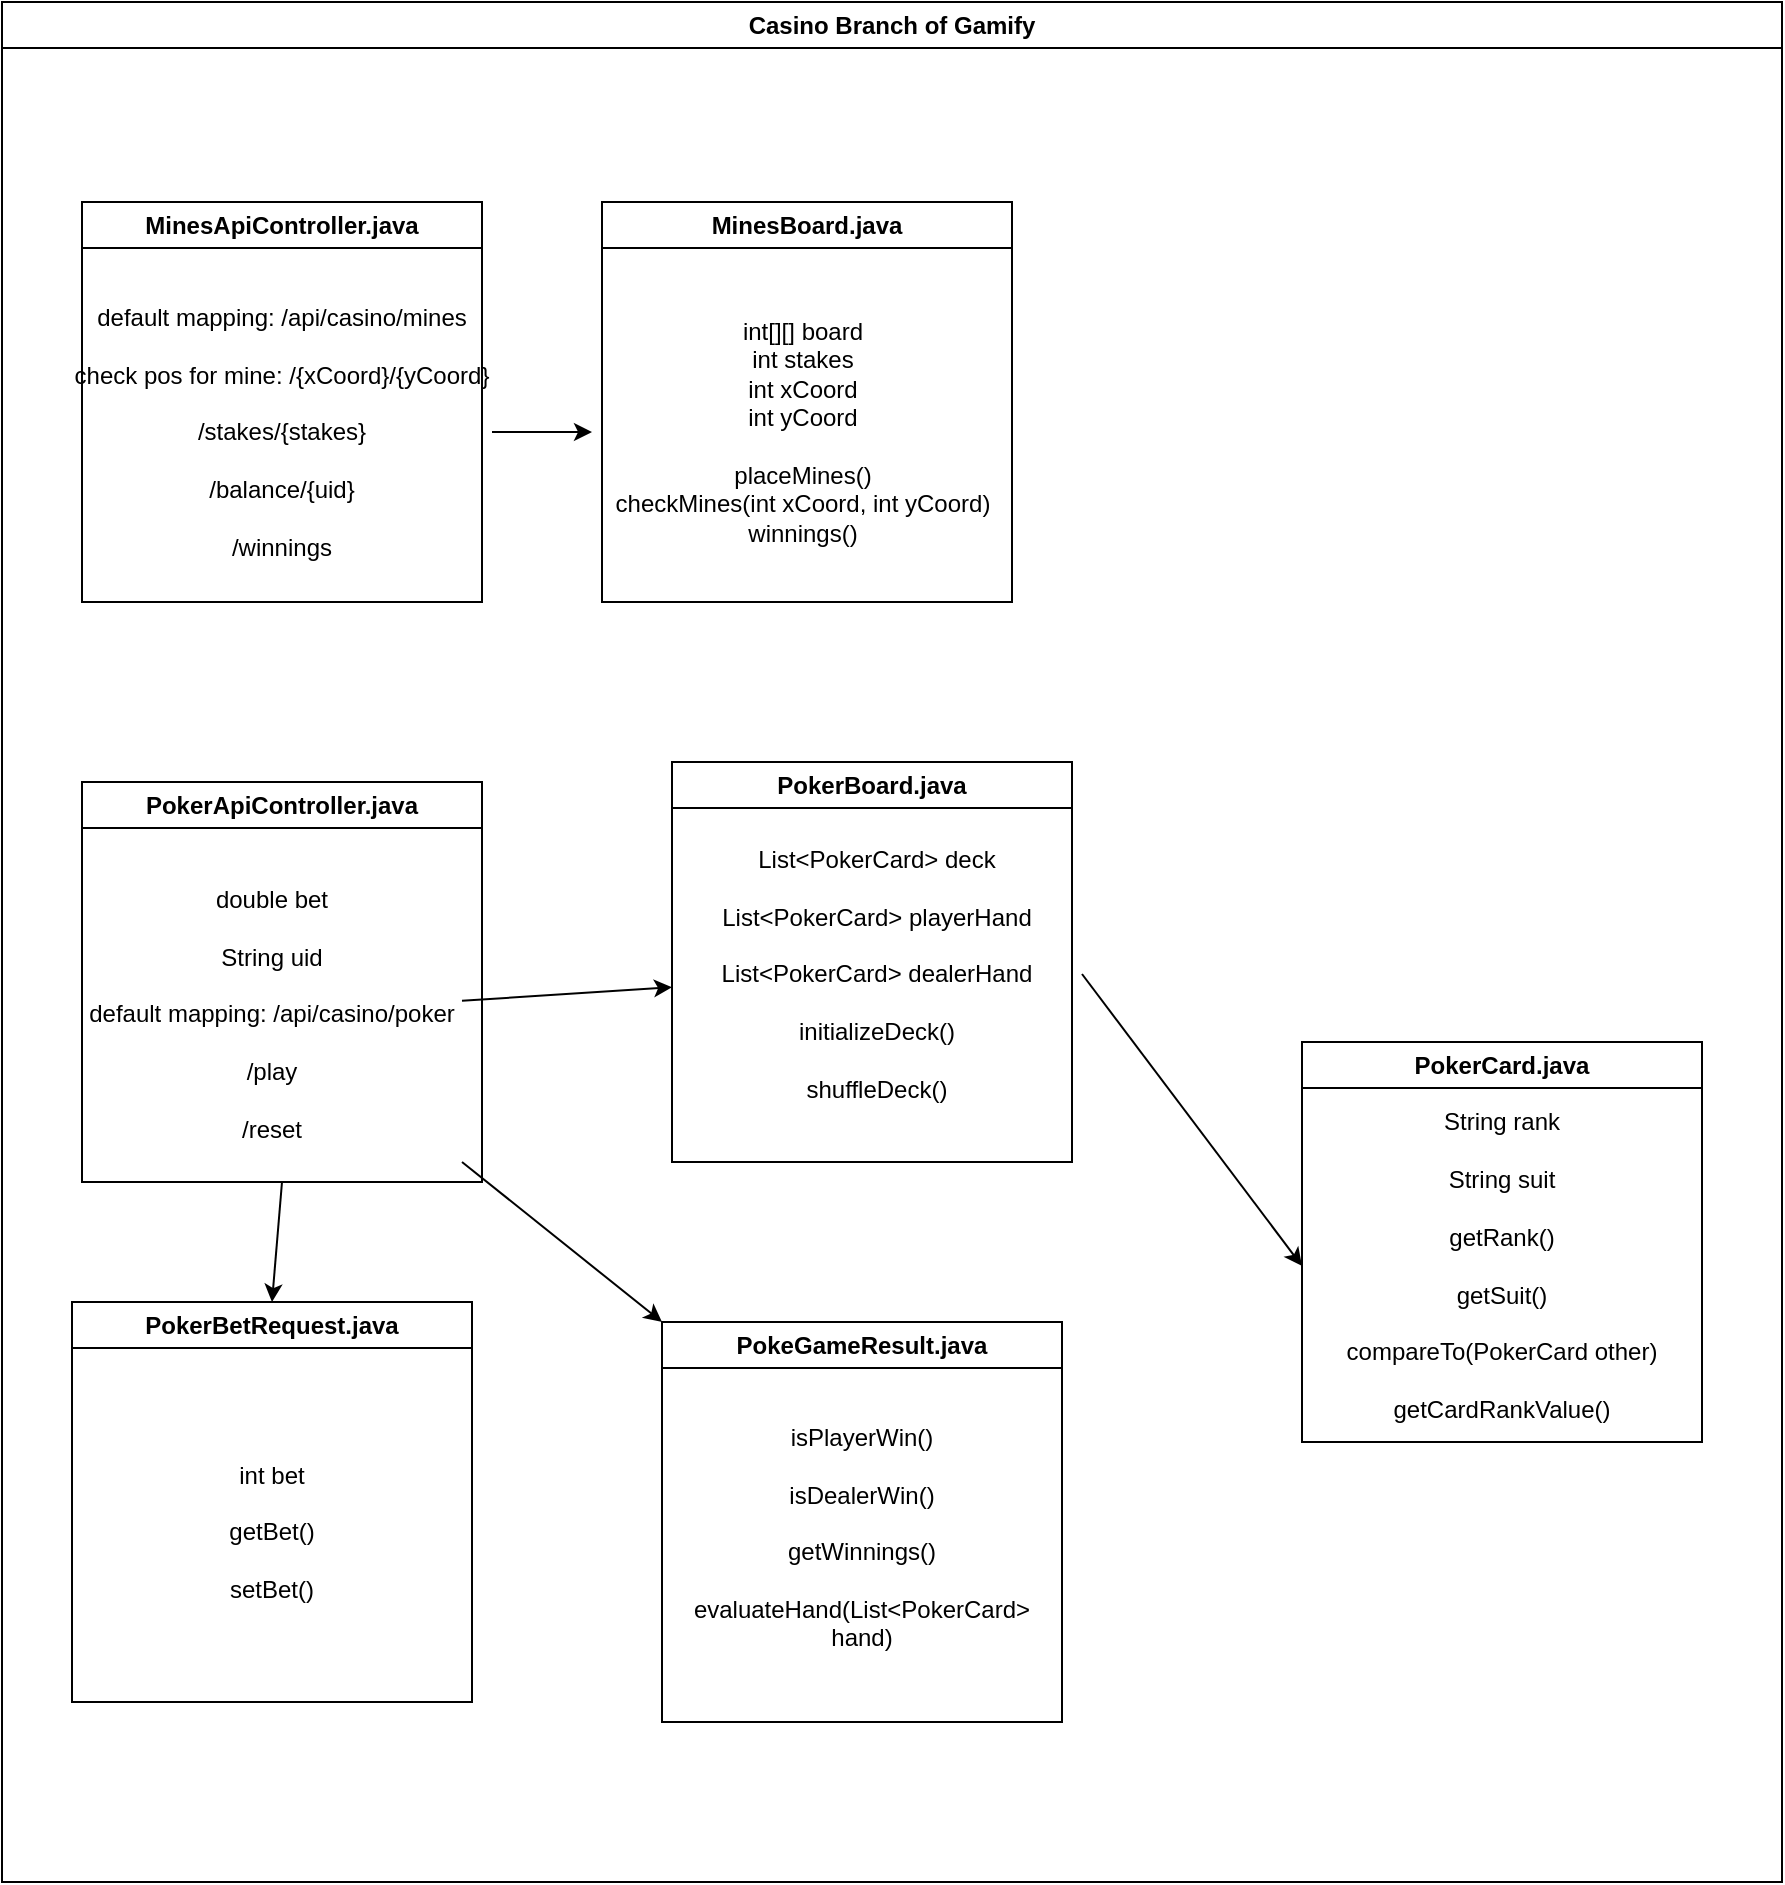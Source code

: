 <mxfile>
    <diagram id="KYV1XObxaJGmMunvIiFv" name="Page-1">
        <mxGraphModel dx="2097" dy="993" grid="1" gridSize="10" guides="1" tooltips="1" connect="1" arrows="1" fold="1" page="1" pageScale="1" pageWidth="850" pageHeight="1100" math="0" shadow="0">
            <root>
                <mxCell id="0"/>
                <mxCell id="1" parent="0"/>
                <mxCell id="3" value="MinesBoard.java" style="swimlane;whiteSpace=wrap;html=1;" parent="1" vertex="1">
                    <mxGeometry x="180" y="130" width="205" height="200" as="geometry"/>
                </mxCell>
                <mxCell id="5" value="int[][] board&lt;br&gt;int stakes&lt;br&gt;int xCoord&lt;br&gt;int yCoord&lt;br&gt;&lt;br&gt;placeMines()&lt;br&gt;checkMines(int xCoord, int yCoord)&lt;br&gt;winnings()" style="text;html=1;align=center;verticalAlign=middle;resizable=0;points=[];autosize=1;strokeColor=none;fillColor=none;" parent="3" vertex="1">
                    <mxGeometry x="-5" y="50" width="210" height="130" as="geometry"/>
                </mxCell>
                <mxCell id="6" value="MinesApiController.java" style="swimlane;whiteSpace=wrap;html=1;" parent="1" vertex="1">
                    <mxGeometry x="-80" y="130" width="200" height="200" as="geometry"/>
                </mxCell>
                <mxCell id="7" value="default mapping: /api/casino/mines&lt;br&gt;&lt;br&gt;check pos for mine: /{xCoord}/{yCoord}&lt;br&gt;&lt;br&gt;/stakes/{stakes}&lt;br&gt;&lt;br&gt;/balance/{uid}&lt;br&gt;&lt;br&gt;/winnings" style="text;html=1;strokeColor=none;fillColor=none;align=center;verticalAlign=middle;whiteSpace=wrap;rounded=0;" parent="6" vertex="1">
                    <mxGeometry x="-5" y="100" width="210" height="30" as="geometry"/>
                </mxCell>
                <mxCell id="34" style="edgeStyle=none;html=1;exitX=0.5;exitY=1;exitDx=0;exitDy=0;entryX=0.5;entryY=0;entryDx=0;entryDy=0;fillColor=#FFFFFF;" edge="1" parent="1" source="9" target="14">
                    <mxGeometry relative="1" as="geometry"/>
                </mxCell>
                <mxCell id="9" value="PokerApiController.java" style="swimlane;whiteSpace=wrap;html=1;" parent="1" vertex="1">
                    <mxGeometry x="-80" y="420" width="200" height="200" as="geometry"/>
                </mxCell>
                <mxCell id="13" value="double bet&lt;br&gt;&lt;br&gt;String uid&lt;br&gt;&lt;br&gt;default mapping: /api/casino/poker&lt;br&gt;&lt;br&gt;/play&lt;br&gt;&lt;br&gt;/reset" style="text;html=1;strokeColor=none;fillColor=none;align=center;verticalAlign=middle;whiteSpace=wrap;rounded=0;" parent="9" vertex="1">
                    <mxGeometry y="41" width="190" height="149" as="geometry"/>
                </mxCell>
                <mxCell id="14" value="PokerBetRequest.java" style="swimlane;whiteSpace=wrap;html=1;" parent="1" vertex="1">
                    <mxGeometry x="-85" y="680" width="200" height="200" as="geometry"/>
                </mxCell>
                <mxCell id="16" value="PokerBoard.java" style="swimlane;whiteSpace=wrap;html=1;" parent="1" vertex="1">
                    <mxGeometry x="215" y="410" width="200" height="200" as="geometry"/>
                </mxCell>
                <mxCell id="30" style="edgeStyle=none;html=1;exitX=1;exitY=0.5;exitDx=0;exitDy=0;entryX=0;entryY=0.5;entryDx=0;entryDy=0;fillColor=#FFFFFF;" edge="1" parent="1" source="17" target="19">
                    <mxGeometry relative="1" as="geometry"/>
                </mxCell>
                <mxCell id="17" value="List&amp;lt;PokerCard&amp;gt; deck&lt;br&gt;&lt;br&gt;List&amp;lt;PokerCard&amp;gt; playerHand&lt;br&gt;&lt;br&gt;List&amp;lt;PokerCard&amp;gt; dealerHand&lt;br&gt;&lt;br&gt;initializeDeck()&lt;br&gt;&lt;br&gt;shuffleDeck()" style="text;html=1;strokeColor=none;fillColor=none;align=center;verticalAlign=middle;whiteSpace=wrap;rounded=0;" parent="1" vertex="1">
                    <mxGeometry x="215" y="432" width="205" height="168" as="geometry"/>
                </mxCell>
                <mxCell id="18" value="PokerCard.java" style="swimlane;whiteSpace=wrap;html=1;" parent="1" vertex="1">
                    <mxGeometry x="530" y="550" width="200" height="200" as="geometry"/>
                </mxCell>
                <mxCell id="19" value="String rank&lt;br&gt;&lt;br&gt;String suit&lt;br&gt;&lt;br&gt;getRank()&lt;br&gt;&lt;br&gt;getSuit()&lt;br&gt;&lt;br&gt;compareTo(PokerCard other)&lt;br&gt;&lt;br&gt;getCardRankValue()" style="text;html=1;strokeColor=none;fillColor=none;align=center;verticalAlign=middle;whiteSpace=wrap;rounded=0;" parent="18" vertex="1">
                    <mxGeometry y="24" width="200" height="176" as="geometry"/>
                </mxCell>
                <mxCell id="15" value="int bet&lt;br&gt;&lt;br&gt;getBet()&lt;br&gt;&lt;br&gt;setBet()" style="text;html=1;strokeColor=none;fillColor=none;align=center;verticalAlign=middle;whiteSpace=wrap;rounded=0;" parent="1" vertex="1">
                    <mxGeometry x="-80" y="710" width="190" height="170" as="geometry"/>
                </mxCell>
                <mxCell id="20" value="PokeGameResult.java" style="swimlane;whiteSpace=wrap;html=1;" parent="1" vertex="1">
                    <mxGeometry x="210" y="690" width="200" height="200" as="geometry"/>
                </mxCell>
                <mxCell id="21" value="isPlayerWin()&lt;br&gt;&lt;br&gt;isDealerWin()&lt;br&gt;&lt;br&gt;getWinnings()&lt;br&gt;&lt;br&gt;evaluateHand(List&amp;lt;PokerCard&amp;gt; hand)&lt;br&gt;&lt;br&gt;" style="text;html=1;strokeColor=none;fillColor=none;align=center;verticalAlign=middle;whiteSpace=wrap;rounded=0;" parent="20" vertex="1">
                    <mxGeometry y="30" width="200" height="170" as="geometry"/>
                </mxCell>
                <mxCell id="27" value="Casino Branch of Gamify" style="swimlane;whiteSpace=wrap;html=1;" vertex="1" parent="1">
                    <mxGeometry x="-120" y="30" width="890" height="940" as="geometry"/>
                </mxCell>
                <mxCell id="31" style="edgeStyle=none;html=1;exitX=1;exitY=0.5;exitDx=0;exitDy=0;fillColor=#FFFFFF;" edge="1" parent="1" source="7" target="5">
                    <mxGeometry relative="1" as="geometry"/>
                </mxCell>
                <mxCell id="32" style="edgeStyle=none;html=1;fillColor=#FFFFFF;" edge="1" parent="1" source="13" target="17">
                    <mxGeometry relative="1" as="geometry"/>
                </mxCell>
                <mxCell id="33" style="edgeStyle=none;html=1;exitX=1;exitY=1;exitDx=0;exitDy=0;entryX=0;entryY=0;entryDx=0;entryDy=0;fillColor=#FFFFFF;" edge="1" parent="1" source="13" target="20">
                    <mxGeometry relative="1" as="geometry"/>
                </mxCell>
            </root>
        </mxGraphModel>
    </diagram>
</mxfile>